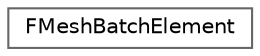 digraph "Graphical Class Hierarchy"
{
 // INTERACTIVE_SVG=YES
 // LATEX_PDF_SIZE
  bgcolor="transparent";
  edge [fontname=Helvetica,fontsize=10,labelfontname=Helvetica,labelfontsize=10];
  node [fontname=Helvetica,fontsize=10,shape=box,height=0.2,width=0.4];
  rankdir="LR";
  Node0 [id="Node000000",label="FMeshBatchElement",height=0.2,width=0.4,color="grey40", fillcolor="white", style="filled",URL="$db/d9e/structFMeshBatchElement.html",tooltip="A batch mesh element definition."];
}
